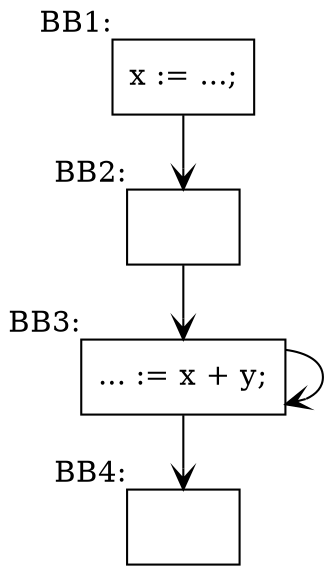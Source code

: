 digraph G {
	node[shape=box;];
	edge[arrowhead=open;];

	BB1 [label="x := ...;\n"; xlabel="BB1:";];
	BB2 [label=""; xlabel="BB2:";];
	BB3 [label="... := x + y;\n"; xlabel="BB3:";];
	BB4 [label=""; xlabel="BB4:";];

	BB1->BB2;
	BB2->BB3;
	BB3->BB3;
	BB3->BB4;
}
